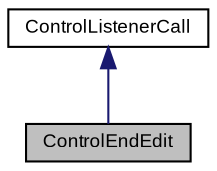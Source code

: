 digraph "ControlEndEdit"
{
  bgcolor="transparent";
  edge [fontname="Arial",fontsize="9",labelfontname="Arial",labelfontsize="9"];
  node [fontname="Arial",fontsize="9",shape=record];
  Node1 [label="ControlEndEdit",height=0.2,width=0.4,color="black", fillcolor="grey75", style="filled" fontcolor="black"];
  Node2 -> Node1 [dir="back",color="midnightblue",fontsize="9",style="solid",fontname="Arial"];
  Node2 [label="ControlListenerCall",height=0.2,width=0.4,color="black",URL="$struct_v_s_t_g_u_i_1_1_c_control_private_1_1_control_listener_call.html"];
}
